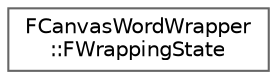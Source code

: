 digraph "Graphical Class Hierarchy"
{
 // INTERACTIVE_SVG=YES
 // LATEX_PDF_SIZE
  bgcolor="transparent";
  edge [fontname=Helvetica,fontsize=10,labelfontname=Helvetica,labelfontsize=10];
  node [fontname=Helvetica,fontsize=10,shape=box,height=0.2,width=0.4];
  rankdir="LR";
  Node0 [id="Node000000",label="FCanvasWordWrapper\l::FWrappingState",height=0.2,width=0.4,color="grey40", fillcolor="white", style="filled",URL="$d3/d75/structFCanvasWordWrapper_1_1FWrappingState.html",tooltip=" "];
}
